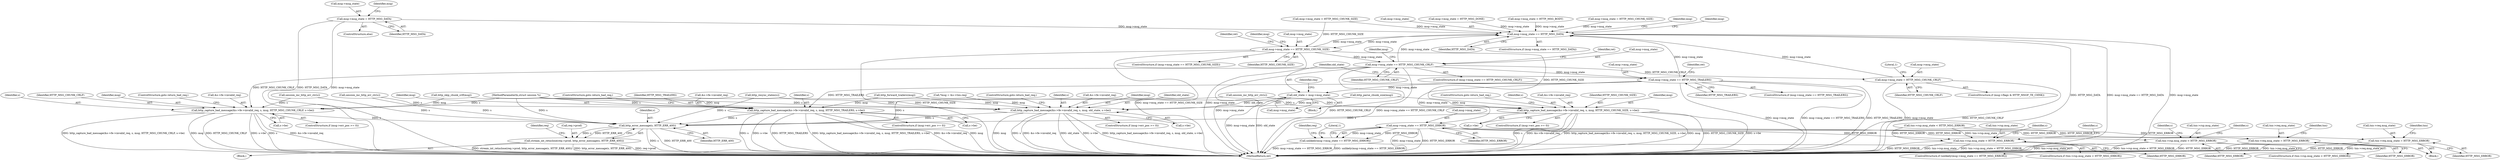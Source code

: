 digraph "0_haproxy_b4d05093bc89f71377230228007e69a1434c1a0c_0@pointer" {
"1000246" [label="(Call,msg->msg_state = HTTP_MSG_DATA)"];
"1000299" [label="(Call,msg->msg_state == HTTP_MSG_DATA)"];
"1000357" [label="(Call,msg->msg_state == HTTP_MSG_CHUNK_SIZE)"];
"1000387" [label="(Call,http_capture_bad_message(&s->fe->invalid_req, s, msg, HTTP_MSG_CHUNK_SIZE, s->be))"];
"1000835" [label="(Call,http_error_message(s, HTTP_ERR_400))"];
"1000831" [label="(Call,stream_int_retnclose(req->prod, http_error_message(s, HTTP_ERR_400)))"];
"1000403" [label="(Call,msg->msg_state == HTTP_MSG_CHUNK_CRLF)"];
"1000344" [label="(Call,msg->msg_state = HTTP_MSG_CHUNK_CRLF)"];
"1000433" [label="(Call,http_capture_bad_message(&s->fe->invalid_req, s, msg, HTTP_MSG_CHUNK_CRLF, s->be))"];
"1000449" [label="(Call,msg->msg_state == HTTP_MSG_TRAILERS)"];
"1000479" [label="(Call,http_capture_bad_message(&s->fe->invalid_req, s, msg, HTTP_MSG_TRAILERS, s->be))"];
"1000496" [label="(Call,old_state = msg->msg_state)"];
"1000574" [label="(Call,http_capture_bad_message(&s->fe->invalid_req, s, msg, old_state, s->be))"];
"1000554" [label="(Call,msg->msg_state == HTTP_MSG_ERROR)"];
"1000553" [label="(Call,unlikely(msg->msg_state == HTTP_MSG_ERROR))"];
"1000807" [label="(Call,txn->req.msg_state = HTTP_MSG_ERROR)"];
"1000871" [label="(Call,txn->rsp.msg_state < HTTP_MSG_ERROR)"];
"1000892" [label="(Call,txn->req.msg_state = HTTP_MSG_ERROR)"];
"1000986" [label="(Call,txn->rsp.msg_state < HTTP_MSG_ERROR)"];
"1001006" [label="(MethodReturn,int)"];
"1000486" [label="(Identifier,s)"];
"1000137" [label="(Block,)"];
"1000381" [label="(ControlStructure,if (msg->err_pos >= 0))"];
"1000487" [label="(Identifier,msg)"];
"1000877" [label="(Identifier,HTTP_MSG_ERROR)"];
"1000498" [label="(Call,msg->msg_state)"];
"1000156" [label="(Call,msg->msg_state < HTTP_MSG_BODY)"];
"1000479" [label="(Call,http_capture_bad_message(&s->fe->invalid_req, s, msg, HTTP_MSG_TRAILERS, s->be))"];
"1000494" [label="(Block,)"];
"1000404" [label="(Call,msg->msg_state)"];
"1000441" [label="(Identifier,msg)"];
"1000146" [label="(Call,*msg = &s->txn.req)"];
"1000402" [label="(ControlStructure,if (msg->msg_state == HTTP_MSG_CHUNK_CRLF))"];
"1000240" [label="(Call,msg->msg_state = HTTP_MSG_CHUNK_SIZE)"];
"1000344" [label="(Call,msg->msg_state = HTTP_MSG_CHUNK_CRLF)"];
"1000228" [label="(Call,msg->msg_state < HTTP_MSG_CHUNK_SIZE)"];
"1000587" [label="(ControlStructure,goto return_bad_req;)"];
"1000992" [label="(Identifier,HTTP_MSG_ERROR)"];
"1000893" [label="(Call,txn->req.msg_state)"];
"1000356" [label="(ControlStructure,if (msg->msg_state == HTTP_MSG_CHUNK_SIZE))"];
"1000985" [label="(ControlStructure,if (txn->rsp.msg_state < HTTP_MSG_ERROR))"];
"1000395" [label="(Identifier,msg)"];
"1000379" [label="(Call,session_inc_http_err_ctr(s))"];
"1000581" [label="(Identifier,s)"];
"1000568" [label="(ControlStructure,if (msg->err_pos >= 0))"];
"1000503" [label="(Identifier,req)"];
"1000247" [label="(Call,msg->msg_state)"];
"1000473" [label="(ControlStructure,if (msg->err_pos >= 0))"];
"1000446" [label="(ControlStructure,goto return_bad_req;)"];
"1000496" [label="(Call,old_state = msg->msg_state)"];
"1000458" [label="(Call,http_forward_trailers(msg))"];
"1000837" [label="(Identifier,HTTP_ERR_400)"];
"1000443" [label="(Call,s->be)"];
"1000453" [label="(Identifier,HTTP_MSG_TRAILERS)"];
"1000457" [label="(Identifier,ret)"];
"1000816" [label="(Identifier,txn)"];
"1000308" [label="(Identifier,msg)"];
"1000492" [label="(ControlStructure,goto return_bad_req;)"];
"1000575" [label="(Call,&s->fe->invalid_req)"];
"1000488" [label="(Identifier,HTTP_MSG_TRAILERS)"];
"1000245" [label="(ControlStructure,else)"];
"1000489" [label="(Call,s->be)"];
"1000433" [label="(Call,http_capture_bad_message(&s->fe->invalid_req, s, msg, HTTP_MSG_CHUNK_CRLF, s->be))"];
"1000872" [label="(Call,txn->rsp.msg_state)"];
"1000836" [label="(Identifier,s)"];
"1000451" [label="(Identifier,msg)"];
"1000407" [label="(Identifier,HTTP_MSG_CHUNK_CRLF)"];
"1000400" [label="(ControlStructure,goto return_bad_req;)"];
"1000365" [label="(Identifier,ret)"];
"1000807" [label="(Call,txn->req.msg_state = HTTP_MSG_ERROR)"];
"1000361" [label="(Identifier,HTTP_MSG_CHUNK_SIZE)"];
"1000558" [label="(Identifier,HTTP_MSG_ERROR)"];
"1000405" [label="(Identifier,msg)"];
"1000835" [label="(Call,http_error_message(s, HTTP_ERR_400))"];
"1000425" [label="(Call,session_inc_http_err_ctr(s))"];
"1000296" [label="(Literal,1)"];
"1000987" [label="(Call,txn->rsp.msg_state)"];
"1000348" [label="(Identifier,HTTP_MSG_CHUNK_CRLF)"];
"1000387" [label="(Call,http_capture_bad_message(&s->fe->invalid_req, s, msg, HTTP_MSG_CHUNK_SIZE, s->be))"];
"1000497" [label="(Identifier,old_state)"];
"1000250" [label="(Identifier,HTTP_MSG_DATA)"];
"1000870" [label="(ControlStructure,if (txn->rsp.msg_state < HTTP_MSG_ERROR))"];
"1000901" [label="(Identifier,txn)"];
"1000427" [label="(ControlStructure,if (msg->err_pos >= 0))"];
"1000345" [label="(Call,msg->msg_state)"];
"1000813" [label="(Identifier,HTTP_MSG_ERROR)"];
"1000448" [label="(ControlStructure,if (msg->msg_state == HTTP_MSG_TRAILERS))"];
"1000303" [label="(Identifier,HTTP_MSG_DATA)"];
"1000840" [label="(Identifier,req)"];
"1000553" [label="(Call,unlikely(msg->msg_state == HTTP_MSG_ERROR))"];
"1000880" [label="(Identifier,s)"];
"1000574" [label="(Call,http_capture_bad_message(&s->fe->invalid_req, s, msg, old_state, s->be))"];
"1000359" [label="(Identifier,msg)"];
"1000480" [label="(Call,&s->fe->invalid_req)"];
"1000995" [label="(Identifier,s)"];
"1000449" [label="(Call,msg->msg_state == HTTP_MSG_TRAILERS)"];
"1000299" [label="(Call,msg->msg_state == HTTP_MSG_DATA)"];
"1000300" [label="(Call,msg->msg_state)"];
"1000554" [label="(Call,msg->msg_state == HTTP_MSG_ERROR)"];
"1000549" [label="(Call,http_resync_states(s))"];
"1000563" [label="(Identifier,req)"];
"1000338" [label="(ControlStructure,if (msg->flags & HTTP_MSGF_TE_CHNK))"];
"1000358" [label="(Call,msg->msg_state)"];
"1000134" [label="(MethodParameterIn,struct session *s)"];
"1000825" [label="(Block,)"];
"1000394" [label="(Identifier,s)"];
"1000886" [label="(Identifier,s)"];
"1000403" [label="(Call,msg->msg_state == HTTP_MSG_CHUNK_CRLF)"];
"1000582" [label="(Identifier,msg)"];
"1000388" [label="(Call,&s->fe->invalid_req)"];
"1000246" [label="(Call,msg->msg_state = HTTP_MSG_DATA)"];
"1000411" [label="(Identifier,ret)"];
"1000552" [label="(ControlStructure,if (unlikely(msg->msg_state == HTTP_MSG_ERROR)))"];
"1000555" [label="(Call,msg->msg_state)"];
"1000584" [label="(Call,s->be)"];
"1000694" [label="(Call,txn->rsp.msg_state < HTTP_MSG_ERROR)"];
"1000871" [label="(Call,txn->rsp.msg_state < HTTP_MSG_ERROR)"];
"1000471" [label="(Call,session_inc_http_err_ctr(s))"];
"1000898" [label="(Identifier,HTTP_MSG_ERROR)"];
"1000589" [label="(Literal,1)"];
"1001001" [label="(Identifier,s)"];
"1000298" [label="(ControlStructure,if (msg->msg_state == HTTP_MSG_DATA))"];
"1000892" [label="(Call,txn->req.msg_state = HTTP_MSG_ERROR)"];
"1000396" [label="(Identifier,HTTP_MSG_CHUNK_SIZE)"];
"1000255" [label="(Identifier,msg)"];
"1000986" [label="(Call,txn->rsp.msg_state < HTTP_MSG_ERROR)"];
"1000397" [label="(Call,s->be)"];
"1000831" [label="(Call,stream_int_retnclose(req->prod, http_error_message(s, HTTP_ERR_400)))"];
"1000350" [label="(Call,msg->msg_state = HTTP_MSG_DONE)"];
"1000808" [label="(Call,txn->req.msg_state)"];
"1000434" [label="(Call,&s->fe->invalid_req)"];
"1000450" [label="(Call,msg->msg_state)"];
"1000412" [label="(Call,http_skip_chunk_crlf(msg))"];
"1000440" [label="(Identifier,s)"];
"1000357" [label="(Call,msg->msg_state == HTTP_MSG_CHUNK_SIZE)"];
"1000832" [label="(Call,req->prod)"];
"1000442" [label="(Identifier,HTTP_MSG_CHUNK_CRLF)"];
"1000583" [label="(Identifier,old_state)"];
"1000366" [label="(Call,http_parse_chunk_size(msg))"];
"1000246" -> "1000245"  [label="AST: "];
"1000246" -> "1000250"  [label="CFG: "];
"1000247" -> "1000246"  [label="AST: "];
"1000250" -> "1000246"  [label="AST: "];
"1000255" -> "1000246"  [label="CFG: "];
"1000246" -> "1001006"  [label="DDG: HTTP_MSG_DATA"];
"1000246" -> "1001006"  [label="DDG: msg->msg_state"];
"1000246" -> "1000299"  [label="DDG: msg->msg_state"];
"1000299" -> "1000298"  [label="AST: "];
"1000299" -> "1000303"  [label="CFG: "];
"1000300" -> "1000299"  [label="AST: "];
"1000303" -> "1000299"  [label="AST: "];
"1000308" -> "1000299"  [label="CFG: "];
"1000359" -> "1000299"  [label="CFG: "];
"1000299" -> "1001006"  [label="DDG: HTTP_MSG_DATA"];
"1000299" -> "1001006"  [label="DDG: msg->msg_state == HTTP_MSG_DATA"];
"1000299" -> "1001006"  [label="DDG: msg->msg_state"];
"1000350" -> "1000299"  [label="DDG: msg->msg_state"];
"1000156" -> "1000299"  [label="DDG: msg->msg_state"];
"1000403" -> "1000299"  [label="DDG: msg->msg_state"];
"1000228" -> "1000299"  [label="DDG: msg->msg_state"];
"1000449" -> "1000299"  [label="DDG: msg->msg_state"];
"1000357" -> "1000299"  [label="DDG: msg->msg_state"];
"1000344" -> "1000299"  [label="DDG: msg->msg_state"];
"1000240" -> "1000299"  [label="DDG: msg->msg_state"];
"1000299" -> "1000357"  [label="DDG: msg->msg_state"];
"1000357" -> "1000356"  [label="AST: "];
"1000357" -> "1000361"  [label="CFG: "];
"1000358" -> "1000357"  [label="AST: "];
"1000361" -> "1000357"  [label="AST: "];
"1000365" -> "1000357"  [label="CFG: "];
"1000405" -> "1000357"  [label="CFG: "];
"1000357" -> "1001006"  [label="DDG: HTTP_MSG_CHUNK_SIZE"];
"1000357" -> "1001006"  [label="DDG: msg->msg_state == HTTP_MSG_CHUNK_SIZE"];
"1000357" -> "1001006"  [label="DDG: msg->msg_state"];
"1000228" -> "1000357"  [label="DDG: HTTP_MSG_CHUNK_SIZE"];
"1000357" -> "1000387"  [label="DDG: HTTP_MSG_CHUNK_SIZE"];
"1000357" -> "1000403"  [label="DDG: msg->msg_state"];
"1000387" -> "1000381"  [label="AST: "];
"1000387" -> "1000397"  [label="CFG: "];
"1000388" -> "1000387"  [label="AST: "];
"1000394" -> "1000387"  [label="AST: "];
"1000395" -> "1000387"  [label="AST: "];
"1000396" -> "1000387"  [label="AST: "];
"1000397" -> "1000387"  [label="AST: "];
"1000400" -> "1000387"  [label="CFG: "];
"1000387" -> "1001006"  [label="DDG: HTTP_MSG_CHUNK_SIZE"];
"1000387" -> "1001006"  [label="DDG: s->be"];
"1000387" -> "1001006"  [label="DDG: s"];
"1000387" -> "1001006"  [label="DDG: &s->fe->invalid_req"];
"1000387" -> "1001006"  [label="DDG: http_capture_bad_message(&s->fe->invalid_req, s, msg, HTTP_MSG_CHUNK_SIZE, s->be)"];
"1000387" -> "1001006"  [label="DDG: msg"];
"1000379" -> "1000387"  [label="DDG: s"];
"1000134" -> "1000387"  [label="DDG: s"];
"1000366" -> "1000387"  [label="DDG: msg"];
"1000387" -> "1000835"  [label="DDG: s"];
"1000835" -> "1000831"  [label="AST: "];
"1000835" -> "1000837"  [label="CFG: "];
"1000836" -> "1000835"  [label="AST: "];
"1000837" -> "1000835"  [label="AST: "];
"1000831" -> "1000835"  [label="CFG: "];
"1000835" -> "1001006"  [label="DDG: s"];
"1000835" -> "1001006"  [label="DDG: HTTP_ERR_400"];
"1000835" -> "1000831"  [label="DDG: s"];
"1000835" -> "1000831"  [label="DDG: HTTP_ERR_400"];
"1000549" -> "1000835"  [label="DDG: s"];
"1000479" -> "1000835"  [label="DDG: s"];
"1000471" -> "1000835"  [label="DDG: s"];
"1000433" -> "1000835"  [label="DDG: s"];
"1000574" -> "1000835"  [label="DDG: s"];
"1000379" -> "1000835"  [label="DDG: s"];
"1000425" -> "1000835"  [label="DDG: s"];
"1000134" -> "1000835"  [label="DDG: s"];
"1000831" -> "1000825"  [label="AST: "];
"1000832" -> "1000831"  [label="AST: "];
"1000840" -> "1000831"  [label="CFG: "];
"1000831" -> "1001006"  [label="DDG: http_error_message(s, HTTP_ERR_400)"];
"1000831" -> "1001006"  [label="DDG: req->prod"];
"1000831" -> "1001006"  [label="DDG: stream_int_retnclose(req->prod, http_error_message(s, HTTP_ERR_400))"];
"1000403" -> "1000402"  [label="AST: "];
"1000403" -> "1000407"  [label="CFG: "];
"1000404" -> "1000403"  [label="AST: "];
"1000407" -> "1000403"  [label="AST: "];
"1000411" -> "1000403"  [label="CFG: "];
"1000451" -> "1000403"  [label="CFG: "];
"1000403" -> "1001006"  [label="DDG: msg->msg_state"];
"1000403" -> "1001006"  [label="DDG: HTTP_MSG_CHUNK_CRLF"];
"1000403" -> "1001006"  [label="DDG: msg->msg_state == HTTP_MSG_CHUNK_CRLF"];
"1000403" -> "1000344"  [label="DDG: HTTP_MSG_CHUNK_CRLF"];
"1000403" -> "1000433"  [label="DDG: HTTP_MSG_CHUNK_CRLF"];
"1000403" -> "1000449"  [label="DDG: msg->msg_state"];
"1000344" -> "1000338"  [label="AST: "];
"1000344" -> "1000348"  [label="CFG: "];
"1000345" -> "1000344"  [label="AST: "];
"1000348" -> "1000344"  [label="AST: "];
"1000296" -> "1000344"  [label="CFG: "];
"1000344" -> "1001006"  [label="DDG: HTTP_MSG_CHUNK_CRLF"];
"1000344" -> "1001006"  [label="DDG: msg->msg_state"];
"1000433" -> "1000427"  [label="AST: "];
"1000433" -> "1000443"  [label="CFG: "];
"1000434" -> "1000433"  [label="AST: "];
"1000440" -> "1000433"  [label="AST: "];
"1000441" -> "1000433"  [label="AST: "];
"1000442" -> "1000433"  [label="AST: "];
"1000443" -> "1000433"  [label="AST: "];
"1000446" -> "1000433"  [label="CFG: "];
"1000433" -> "1001006"  [label="DDG: HTTP_MSG_CHUNK_CRLF"];
"1000433" -> "1001006"  [label="DDG: s->be"];
"1000433" -> "1001006"  [label="DDG: s"];
"1000433" -> "1001006"  [label="DDG: &s->fe->invalid_req"];
"1000433" -> "1001006"  [label="DDG: http_capture_bad_message(&s->fe->invalid_req, s, msg, HTTP_MSG_CHUNK_CRLF, s->be)"];
"1000433" -> "1001006"  [label="DDG: msg"];
"1000425" -> "1000433"  [label="DDG: s"];
"1000134" -> "1000433"  [label="DDG: s"];
"1000412" -> "1000433"  [label="DDG: msg"];
"1000449" -> "1000448"  [label="AST: "];
"1000449" -> "1000453"  [label="CFG: "];
"1000450" -> "1000449"  [label="AST: "];
"1000453" -> "1000449"  [label="AST: "];
"1000457" -> "1000449"  [label="CFG: "];
"1000497" -> "1000449"  [label="CFG: "];
"1000449" -> "1001006"  [label="DDG: msg->msg_state"];
"1000449" -> "1001006"  [label="DDG: msg->msg_state == HTTP_MSG_TRAILERS"];
"1000449" -> "1001006"  [label="DDG: HTTP_MSG_TRAILERS"];
"1000449" -> "1000479"  [label="DDG: HTTP_MSG_TRAILERS"];
"1000449" -> "1000496"  [label="DDG: msg->msg_state"];
"1000449" -> "1000554"  [label="DDG: msg->msg_state"];
"1000479" -> "1000473"  [label="AST: "];
"1000479" -> "1000489"  [label="CFG: "];
"1000480" -> "1000479"  [label="AST: "];
"1000486" -> "1000479"  [label="AST: "];
"1000487" -> "1000479"  [label="AST: "];
"1000488" -> "1000479"  [label="AST: "];
"1000489" -> "1000479"  [label="AST: "];
"1000492" -> "1000479"  [label="CFG: "];
"1000479" -> "1001006"  [label="DDG: s"];
"1000479" -> "1001006"  [label="DDG: s->be"];
"1000479" -> "1001006"  [label="DDG: HTTP_MSG_TRAILERS"];
"1000479" -> "1001006"  [label="DDG: http_capture_bad_message(&s->fe->invalid_req, s, msg, HTTP_MSG_TRAILERS, s->be)"];
"1000479" -> "1001006"  [label="DDG: &s->fe->invalid_req"];
"1000479" -> "1001006"  [label="DDG: msg"];
"1000471" -> "1000479"  [label="DDG: s"];
"1000134" -> "1000479"  [label="DDG: s"];
"1000458" -> "1000479"  [label="DDG: msg"];
"1000496" -> "1000494"  [label="AST: "];
"1000496" -> "1000498"  [label="CFG: "];
"1000497" -> "1000496"  [label="AST: "];
"1000498" -> "1000496"  [label="AST: "];
"1000503" -> "1000496"  [label="CFG: "];
"1000496" -> "1001006"  [label="DDG: msg->msg_state"];
"1000496" -> "1001006"  [label="DDG: old_state"];
"1000496" -> "1000574"  [label="DDG: old_state"];
"1000574" -> "1000568"  [label="AST: "];
"1000574" -> "1000584"  [label="CFG: "];
"1000575" -> "1000574"  [label="AST: "];
"1000581" -> "1000574"  [label="AST: "];
"1000582" -> "1000574"  [label="AST: "];
"1000583" -> "1000574"  [label="AST: "];
"1000584" -> "1000574"  [label="AST: "];
"1000587" -> "1000574"  [label="CFG: "];
"1000574" -> "1001006"  [label="DDG: &s->fe->invalid_req"];
"1000574" -> "1001006"  [label="DDG: old_state"];
"1000574" -> "1001006"  [label="DDG: s->be"];
"1000574" -> "1001006"  [label="DDG: http_capture_bad_message(&s->fe->invalid_req, s, msg, old_state, s->be)"];
"1000574" -> "1001006"  [label="DDG: msg"];
"1000574" -> "1001006"  [label="DDG: s"];
"1000549" -> "1000574"  [label="DDG: s"];
"1000134" -> "1000574"  [label="DDG: s"];
"1000458" -> "1000574"  [label="DDG: msg"];
"1000412" -> "1000574"  [label="DDG: msg"];
"1000366" -> "1000574"  [label="DDG: msg"];
"1000146" -> "1000574"  [label="DDG: msg"];
"1000554" -> "1000553"  [label="AST: "];
"1000554" -> "1000558"  [label="CFG: "];
"1000555" -> "1000554"  [label="AST: "];
"1000558" -> "1000554"  [label="AST: "];
"1000553" -> "1000554"  [label="CFG: "];
"1000554" -> "1001006"  [label="DDG: msg->msg_state"];
"1000554" -> "1001006"  [label="DDG: HTTP_MSG_ERROR"];
"1000554" -> "1000553"  [label="DDG: msg->msg_state"];
"1000554" -> "1000553"  [label="DDG: HTTP_MSG_ERROR"];
"1000554" -> "1000807"  [label="DDG: HTTP_MSG_ERROR"];
"1000554" -> "1000871"  [label="DDG: HTTP_MSG_ERROR"];
"1000554" -> "1000892"  [label="DDG: HTTP_MSG_ERROR"];
"1000554" -> "1000986"  [label="DDG: HTTP_MSG_ERROR"];
"1000553" -> "1000552"  [label="AST: "];
"1000563" -> "1000553"  [label="CFG: "];
"1000589" -> "1000553"  [label="CFG: "];
"1000553" -> "1001006"  [label="DDG: unlikely(msg->msg_state == HTTP_MSG_ERROR)"];
"1000553" -> "1001006"  [label="DDG: msg->msg_state == HTTP_MSG_ERROR"];
"1000807" -> "1000137"  [label="AST: "];
"1000807" -> "1000813"  [label="CFG: "];
"1000808" -> "1000807"  [label="AST: "];
"1000813" -> "1000807"  [label="AST: "];
"1000816" -> "1000807"  [label="CFG: "];
"1000807" -> "1001006"  [label="DDG: txn->req.msg_state"];
"1000807" -> "1001006"  [label="DDG: HTTP_MSG_ERROR"];
"1000694" -> "1000807"  [label="DDG: HTTP_MSG_ERROR"];
"1000871" -> "1000870"  [label="AST: "];
"1000871" -> "1000877"  [label="CFG: "];
"1000872" -> "1000871"  [label="AST: "];
"1000877" -> "1000871"  [label="AST: "];
"1000880" -> "1000871"  [label="CFG: "];
"1000886" -> "1000871"  [label="CFG: "];
"1000871" -> "1001006"  [label="DDG: txn->rsp.msg_state"];
"1000871" -> "1001006"  [label="DDG: txn->rsp.msg_state < HTTP_MSG_ERROR"];
"1000871" -> "1001006"  [label="DDG: HTTP_MSG_ERROR"];
"1000694" -> "1000871"  [label="DDG: txn->rsp.msg_state"];
"1000694" -> "1000871"  [label="DDG: HTTP_MSG_ERROR"];
"1000892" -> "1000137"  [label="AST: "];
"1000892" -> "1000898"  [label="CFG: "];
"1000893" -> "1000892"  [label="AST: "];
"1000898" -> "1000892"  [label="AST: "];
"1000901" -> "1000892"  [label="CFG: "];
"1000892" -> "1001006"  [label="DDG: txn->req.msg_state"];
"1000892" -> "1001006"  [label="DDG: HTTP_MSG_ERROR"];
"1000986" -> "1000985"  [label="AST: "];
"1000986" -> "1000992"  [label="CFG: "];
"1000987" -> "1000986"  [label="AST: "];
"1000992" -> "1000986"  [label="AST: "];
"1000995" -> "1000986"  [label="CFG: "];
"1001001" -> "1000986"  [label="CFG: "];
"1000986" -> "1001006"  [label="DDG: HTTP_MSG_ERROR"];
"1000986" -> "1001006"  [label="DDG: txn->rsp.msg_state"];
"1000986" -> "1001006"  [label="DDG: txn->rsp.msg_state < HTTP_MSG_ERROR"];
}
